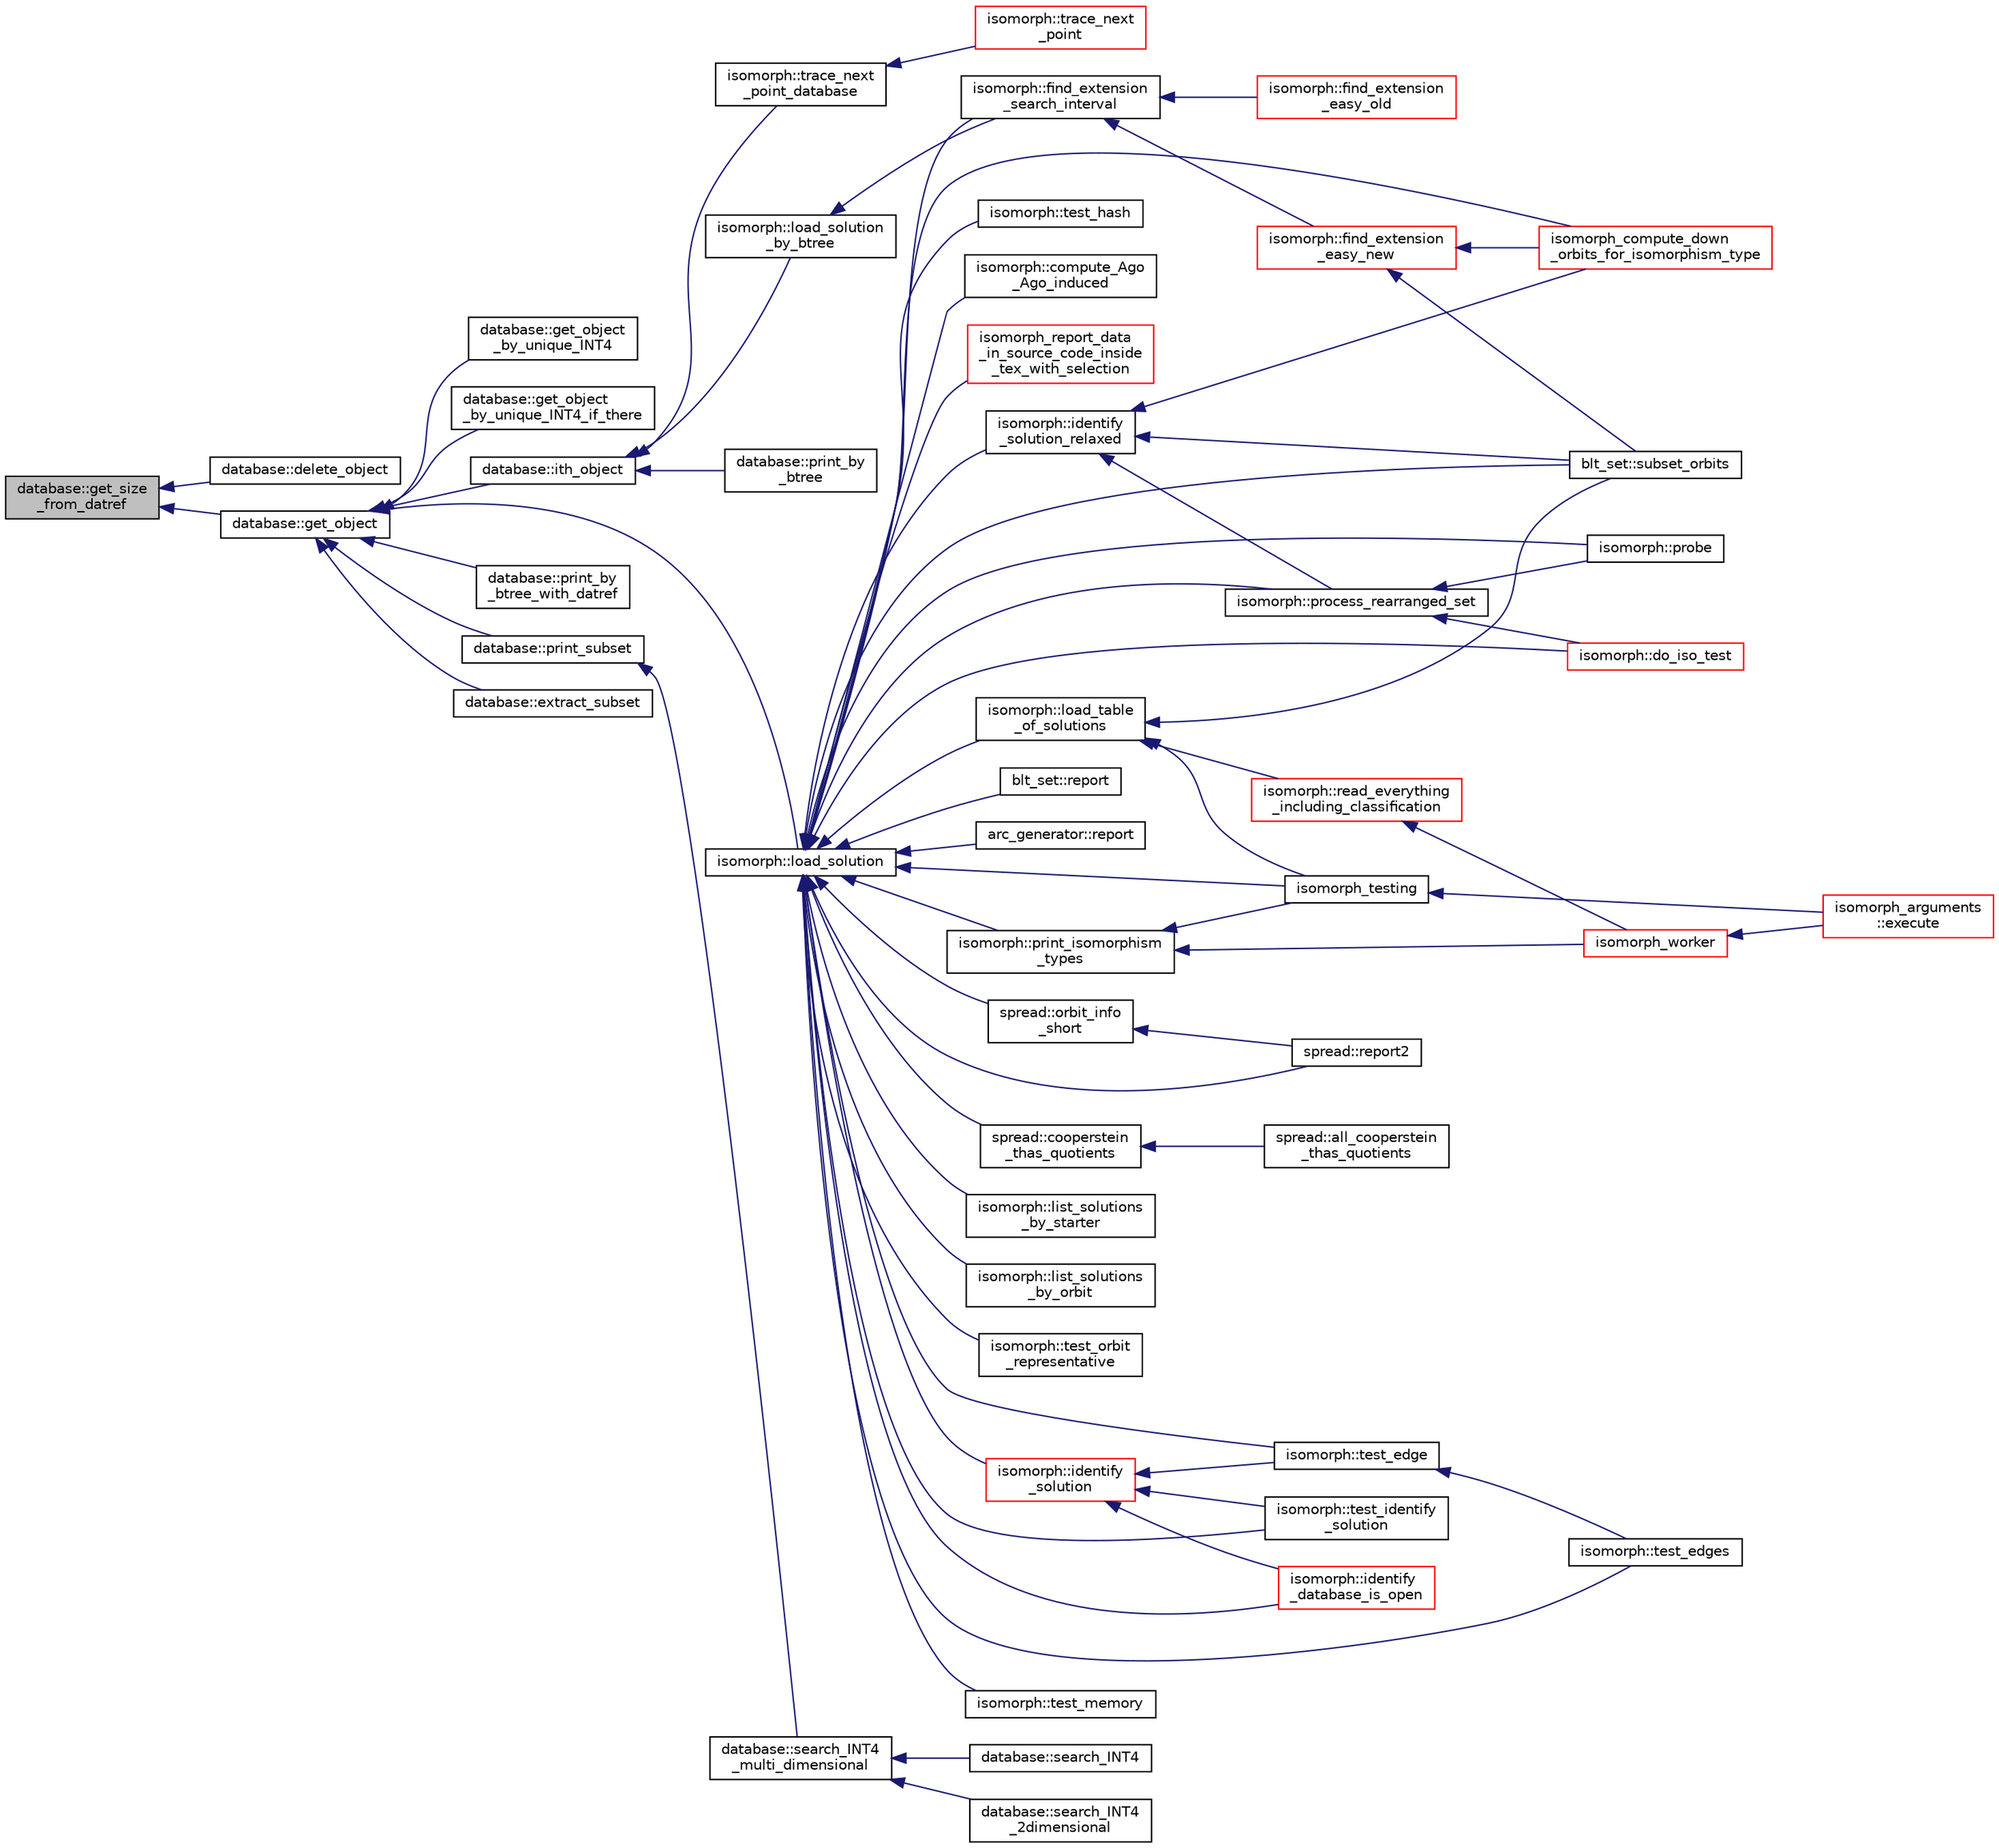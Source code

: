 digraph "database::get_size_from_datref"
{
  edge [fontname="Helvetica",fontsize="10",labelfontname="Helvetica",labelfontsize="10"];
  node [fontname="Helvetica",fontsize="10",shape=record];
  rankdir="LR";
  Node2225 [label="database::get_size\l_from_datref",height=0.2,width=0.4,color="black", fillcolor="grey75", style="filled", fontcolor="black"];
  Node2225 -> Node2226 [dir="back",color="midnightblue",fontsize="10",style="solid",fontname="Helvetica"];
  Node2226 [label="database::delete_object",height=0.2,width=0.4,color="black", fillcolor="white", style="filled",URL="$db/d72/classdatabase.html#a69f061ffa820d1926718dafad5f5513c"];
  Node2225 -> Node2227 [dir="back",color="midnightblue",fontsize="10",style="solid",fontname="Helvetica"];
  Node2227 [label="database::get_object",height=0.2,width=0.4,color="black", fillcolor="white", style="filled",URL="$db/d72/classdatabase.html#a2f58ec1301addabc2fb6544038e108c6"];
  Node2227 -> Node2228 [dir="back",color="midnightblue",fontsize="10",style="solid",fontname="Helvetica"];
  Node2228 [label="database::get_object\l_by_unique_INT4",height=0.2,width=0.4,color="black", fillcolor="white", style="filled",URL="$db/d72/classdatabase.html#ab93d6176bca88b2eb9356566a25ef6be"];
  Node2227 -> Node2229 [dir="back",color="midnightblue",fontsize="10",style="solid",fontname="Helvetica"];
  Node2229 [label="database::get_object\l_by_unique_INT4_if_there",height=0.2,width=0.4,color="black", fillcolor="white", style="filled",URL="$db/d72/classdatabase.html#a0d275df405adfb8ccfb78423cd722f4b"];
  Node2227 -> Node2230 [dir="back",color="midnightblue",fontsize="10",style="solid",fontname="Helvetica"];
  Node2230 [label="database::ith_object",height=0.2,width=0.4,color="black", fillcolor="white", style="filled",URL="$db/d72/classdatabase.html#a1516bb38a4c846172354291271700d07"];
  Node2230 -> Node2231 [dir="back",color="midnightblue",fontsize="10",style="solid",fontname="Helvetica"];
  Node2231 [label="database::print_by\l_btree",height=0.2,width=0.4,color="black", fillcolor="white", style="filled",URL="$db/d72/classdatabase.html#ac45ae44f2a861557ced6e5ab7c146717"];
  Node2230 -> Node2232 [dir="back",color="midnightblue",fontsize="10",style="solid",fontname="Helvetica"];
  Node2232 [label="isomorph::load_solution\l_by_btree",height=0.2,width=0.4,color="black", fillcolor="white", style="filled",URL="$d3/d5f/classisomorph.html#a7e1d9b879292c9f8c6a83c03073826f3"];
  Node2232 -> Node2233 [dir="back",color="midnightblue",fontsize="10",style="solid",fontname="Helvetica"];
  Node2233 [label="isomorph::find_extension\l_search_interval",height=0.2,width=0.4,color="black", fillcolor="white", style="filled",URL="$d3/d5f/classisomorph.html#af2d3de77d6df176083f2af2e1108ccb4"];
  Node2233 -> Node2234 [dir="back",color="midnightblue",fontsize="10",style="solid",fontname="Helvetica"];
  Node2234 [label="isomorph::find_extension\l_easy_old",height=0.2,width=0.4,color="red", fillcolor="white", style="filled",URL="$d3/d5f/classisomorph.html#ac527cea5328b515e3194c998217ea0bf"];
  Node2233 -> Node2258 [dir="back",color="midnightblue",fontsize="10",style="solid",fontname="Helvetica"];
  Node2258 [label="isomorph::find_extension\l_easy_new",height=0.2,width=0.4,color="red", fillcolor="white", style="filled",URL="$d3/d5f/classisomorph.html#a239dde6a8264198fc3f6fb2e15cd882d"];
  Node2258 -> Node2237 [dir="back",color="midnightblue",fontsize="10",style="solid",fontname="Helvetica"];
  Node2237 [label="blt_set::subset_orbits",height=0.2,width=0.4,color="black", fillcolor="white", style="filled",URL="$d1/d3d/classblt__set.html#af8f79fc4346244acfa0e2c2d23c36993"];
  Node2258 -> Node2238 [dir="back",color="midnightblue",fontsize="10",style="solid",fontname="Helvetica"];
  Node2238 [label="isomorph_compute_down\l_orbits_for_isomorphism_type",height=0.2,width=0.4,color="red", fillcolor="white", style="filled",URL="$d4/d7e/isomorph__global_8_c.html#a13519b3a5d3b5ceb26b4bec6736b0086"];
  Node2230 -> Node2259 [dir="back",color="midnightblue",fontsize="10",style="solid",fontname="Helvetica"];
  Node2259 [label="isomorph::trace_next\l_point_database",height=0.2,width=0.4,color="black", fillcolor="white", style="filled",URL="$d3/d5f/classisomorph.html#a45b142052e2877d9dcaa9f805a95f18f"];
  Node2259 -> Node2260 [dir="back",color="midnightblue",fontsize="10",style="solid",fontname="Helvetica"];
  Node2260 [label="isomorph::trace_next\l_point",height=0.2,width=0.4,color="red", fillcolor="white", style="filled",URL="$d3/d5f/classisomorph.html#abbd0155495f572d2ba628955275cc7da"];
  Node2227 -> Node2266 [dir="back",color="midnightblue",fontsize="10",style="solid",fontname="Helvetica"];
  Node2266 [label="database::print_by\l_btree_with_datref",height=0.2,width=0.4,color="black", fillcolor="white", style="filled",URL="$db/d72/classdatabase.html#af84030a29b31944d6763974ac4f774b5"];
  Node2227 -> Node2267 [dir="back",color="midnightblue",fontsize="10",style="solid",fontname="Helvetica"];
  Node2267 [label="database::print_subset",height=0.2,width=0.4,color="black", fillcolor="white", style="filled",URL="$db/d72/classdatabase.html#a8b454f5428b3f00a2de497f21d73f3fa"];
  Node2267 -> Node2268 [dir="back",color="midnightblue",fontsize="10",style="solid",fontname="Helvetica"];
  Node2268 [label="database::search_INT4\l_multi_dimensional",height=0.2,width=0.4,color="black", fillcolor="white", style="filled",URL="$db/d72/classdatabase.html#a43a31b0e56d1401185a452a6686666aa"];
  Node2268 -> Node2269 [dir="back",color="midnightblue",fontsize="10",style="solid",fontname="Helvetica"];
  Node2269 [label="database::search_INT4",height=0.2,width=0.4,color="black", fillcolor="white", style="filled",URL="$db/d72/classdatabase.html#aeda62e67888923cd968674ec2ed08007"];
  Node2268 -> Node2270 [dir="back",color="midnightblue",fontsize="10",style="solid",fontname="Helvetica"];
  Node2270 [label="database::search_INT4\l_2dimensional",height=0.2,width=0.4,color="black", fillcolor="white", style="filled",URL="$db/d72/classdatabase.html#a10e70413e55aca54a2fe1b02066e3947"];
  Node2227 -> Node2271 [dir="back",color="midnightblue",fontsize="10",style="solid",fontname="Helvetica"];
  Node2271 [label="database::extract_subset",height=0.2,width=0.4,color="black", fillcolor="white", style="filled",URL="$db/d72/classdatabase.html#abeb9113b3b9f544afe25bd16fd69662d"];
  Node2227 -> Node2272 [dir="back",color="midnightblue",fontsize="10",style="solid",fontname="Helvetica"];
  Node2272 [label="isomorph::load_solution",height=0.2,width=0.4,color="black", fillcolor="white", style="filled",URL="$d3/d5f/classisomorph.html#a18df8e5d8ba2c2fe7c6d59a2d42768a5"];
  Node2272 -> Node2273 [dir="back",color="midnightblue",fontsize="10",style="solid",fontname="Helvetica"];
  Node2273 [label="blt_set::report",height=0.2,width=0.4,color="black", fillcolor="white", style="filled",URL="$d1/d3d/classblt__set.html#a6b19f88bd2b92ebfba7e7c362eb9065c"];
  Node2272 -> Node2237 [dir="back",color="midnightblue",fontsize="10",style="solid",fontname="Helvetica"];
  Node2272 -> Node2274 [dir="back",color="midnightblue",fontsize="10",style="solid",fontname="Helvetica"];
  Node2274 [label="arc_generator::report",height=0.2,width=0.4,color="black", fillcolor="white", style="filled",URL="$d4/d21/classarc__generator.html#a650f715bb3eec8fd1057e07e5b384f9a"];
  Node2272 -> Node2275 [dir="back",color="midnightblue",fontsize="10",style="solid",fontname="Helvetica"];
  Node2275 [label="spread::report2",height=0.2,width=0.4,color="black", fillcolor="white", style="filled",URL="$da/dc1/classspread.html#a543a79e4e7306af291584f53dacbfdd8"];
  Node2272 -> Node2276 [dir="back",color="midnightblue",fontsize="10",style="solid",fontname="Helvetica"];
  Node2276 [label="spread::cooperstein\l_thas_quotients",height=0.2,width=0.4,color="black", fillcolor="white", style="filled",URL="$da/dc1/classspread.html#abba98e1f22f9a1a00823774307f29bef"];
  Node2276 -> Node2277 [dir="back",color="midnightblue",fontsize="10",style="solid",fontname="Helvetica"];
  Node2277 [label="spread::all_cooperstein\l_thas_quotients",height=0.2,width=0.4,color="black", fillcolor="white", style="filled",URL="$da/dc1/classspread.html#a83ae27050bb13feeb7e897c0f9f06b21"];
  Node2272 -> Node2278 [dir="back",color="midnightblue",fontsize="10",style="solid",fontname="Helvetica"];
  Node2278 [label="spread::orbit_info\l_short",height=0.2,width=0.4,color="black", fillcolor="white", style="filled",URL="$da/dc1/classspread.html#a24795f879a815d7e4480a72395711aef"];
  Node2278 -> Node2275 [dir="back",color="midnightblue",fontsize="10",style="solid",fontname="Helvetica"];
  Node2272 -> Node2279 [dir="back",color="midnightblue",fontsize="10",style="solid",fontname="Helvetica"];
  Node2279 [label="isomorph::load_table\l_of_solutions",height=0.2,width=0.4,color="black", fillcolor="white", style="filled",URL="$d3/d5f/classisomorph.html#a21ab5aba74a200b9abf041dc5206821a"];
  Node2279 -> Node2237 [dir="back",color="midnightblue",fontsize="10",style="solid",fontname="Helvetica"];
  Node2279 -> Node2280 [dir="back",color="midnightblue",fontsize="10",style="solid",fontname="Helvetica"];
  Node2280 [label="isomorph::read_everything\l_including_classification",height=0.2,width=0.4,color="red", fillcolor="white", style="filled",URL="$d3/d5f/classisomorph.html#aa6a56e4522d3133a6ea65c9ac6de3924"];
  Node2280 -> Node2282 [dir="back",color="midnightblue",fontsize="10",style="solid",fontname="Helvetica"];
  Node2282 [label="isomorph_worker",height=0.2,width=0.4,color="red", fillcolor="white", style="filled",URL="$d4/d7e/isomorph__global_8_c.html#ace3bb6ec719b02a35534309d4d3fe99a"];
  Node2282 -> Node2241 [dir="back",color="midnightblue",fontsize="10",style="solid",fontname="Helvetica"];
  Node2241 [label="isomorph_arguments\l::execute",height=0.2,width=0.4,color="red", fillcolor="white", style="filled",URL="$d5/de4/classisomorph__arguments.html#aa85e472d14906abdd5672dc66027583e"];
  Node2279 -> Node2248 [dir="back",color="midnightblue",fontsize="10",style="solid",fontname="Helvetica"];
  Node2248 [label="isomorph_testing",height=0.2,width=0.4,color="black", fillcolor="white", style="filled",URL="$d4/d7e/isomorph__global_8_c.html#a5a73cbe9f89c4727f086482ee2d238f9"];
  Node2248 -> Node2241 [dir="back",color="midnightblue",fontsize="10",style="solid",fontname="Helvetica"];
  Node2272 -> Node2283 [dir="back",color="midnightblue",fontsize="10",style="solid",fontname="Helvetica"];
  Node2283 [label="isomorph::list_solutions\l_by_starter",height=0.2,width=0.4,color="black", fillcolor="white", style="filled",URL="$d3/d5f/classisomorph.html#a9c40f343f1a3e5fc177e5121bc809b06"];
  Node2272 -> Node2284 [dir="back",color="midnightblue",fontsize="10",style="solid",fontname="Helvetica"];
  Node2284 [label="isomorph::list_solutions\l_by_orbit",height=0.2,width=0.4,color="black", fillcolor="white", style="filled",URL="$d3/d5f/classisomorph.html#adefb1a89c097c284d29f92d5fc58ebfa"];
  Node2272 -> Node2285 [dir="back",color="midnightblue",fontsize="10",style="solid",fontname="Helvetica"];
  Node2285 [label="isomorph::test_orbit\l_representative",height=0.2,width=0.4,color="black", fillcolor="white", style="filled",URL="$d3/d5f/classisomorph.html#a5f165aa61a0d6b349da5a6117135f6c0"];
  Node2272 -> Node2250 [dir="back",color="midnightblue",fontsize="10",style="solid",fontname="Helvetica"];
  Node2250 [label="isomorph::test_identify\l_solution",height=0.2,width=0.4,color="black", fillcolor="white", style="filled",URL="$d3/d5f/classisomorph.html#aa2c95f309e3283179e87bbbd83bfdc7d"];
  Node2272 -> Node2286 [dir="back",color="midnightblue",fontsize="10",style="solid",fontname="Helvetica"];
  Node2286 [label="isomorph::test_memory",height=0.2,width=0.4,color="black", fillcolor="white", style="filled",URL="$d3/d5f/classisomorph.html#a27877043c77db8e85e8fa7d5c43845b0"];
  Node2272 -> Node2252 [dir="back",color="midnightblue",fontsize="10",style="solid",fontname="Helvetica"];
  Node2252 [label="isomorph::test_edges",height=0.2,width=0.4,color="black", fillcolor="white", style="filled",URL="$d3/d5f/classisomorph.html#ad23507927d8f7698073475d12b2a85bc"];
  Node2272 -> Node2251 [dir="back",color="midnightblue",fontsize="10",style="solid",fontname="Helvetica"];
  Node2251 [label="isomorph::test_edge",height=0.2,width=0.4,color="black", fillcolor="white", style="filled",URL="$d3/d5f/classisomorph.html#a591165fa287477b480f5b7081198ba46"];
  Node2251 -> Node2252 [dir="back",color="midnightblue",fontsize="10",style="solid",fontname="Helvetica"];
  Node2272 -> Node2287 [dir="back",color="midnightblue",fontsize="10",style="solid",fontname="Helvetica"];
  Node2287 [label="isomorph::test_hash",height=0.2,width=0.4,color="black", fillcolor="white", style="filled",URL="$d3/d5f/classisomorph.html#a53560280664b268a0500d26c801b1e68"];
  Node2272 -> Node2288 [dir="back",color="midnightblue",fontsize="10",style="solid",fontname="Helvetica"];
  Node2288 [label="isomorph::compute_Ago\l_Ago_induced",height=0.2,width=0.4,color="black", fillcolor="white", style="filled",URL="$d3/d5f/classisomorph.html#a102e1305518aac641a3acd171dc8668c"];
  Node2272 -> Node2233 [dir="back",color="midnightblue",fontsize="10",style="solid",fontname="Helvetica"];
  Node2272 -> Node2289 [dir="back",color="midnightblue",fontsize="10",style="solid",fontname="Helvetica"];
  Node2289 [label="isomorph::print_isomorphism\l_types",height=0.2,width=0.4,color="black", fillcolor="white", style="filled",URL="$d3/d5f/classisomorph.html#abbcd12f6434585951a5532d0b2467a00"];
  Node2289 -> Node2248 [dir="back",color="midnightblue",fontsize="10",style="solid",fontname="Helvetica"];
  Node2289 -> Node2282 [dir="back",color="midnightblue",fontsize="10",style="solid",fontname="Helvetica"];
  Node2272 -> Node2248 [dir="back",color="midnightblue",fontsize="10",style="solid",fontname="Helvetica"];
  Node2272 -> Node2238 [dir="back",color="midnightblue",fontsize="10",style="solid",fontname="Helvetica"];
  Node2272 -> Node2290 [dir="back",color="midnightblue",fontsize="10",style="solid",fontname="Helvetica"];
  Node2290 [label="isomorph_report_data\l_in_source_code_inside\l_tex_with_selection",height=0.2,width=0.4,color="red", fillcolor="white", style="filled",URL="$d4/d7e/isomorph__global_8_c.html#a6032c497e22f9a4e88bee93ec60cc8ca"];
  Node2272 -> Node2245 [dir="back",color="midnightblue",fontsize="10",style="solid",fontname="Helvetica"];
  Node2245 [label="isomorph::probe",height=0.2,width=0.4,color="black", fillcolor="white", style="filled",URL="$d3/d5f/classisomorph.html#a9cb6fed7b6ac639d886b117a1f454441"];
  Node2272 -> Node2246 [dir="back",color="midnightblue",fontsize="10",style="solid",fontname="Helvetica"];
  Node2246 [label="isomorph::do_iso_test",height=0.2,width=0.4,color="red", fillcolor="white", style="filled",URL="$d3/d5f/classisomorph.html#a51fc3bf5cc3a99282a489b2df37ee24e"];
  Node2272 -> Node2244 [dir="back",color="midnightblue",fontsize="10",style="solid",fontname="Helvetica"];
  Node2244 [label="isomorph::process_rearranged_set",height=0.2,width=0.4,color="black", fillcolor="white", style="filled",URL="$d3/d5f/classisomorph.html#a7767fd5f1da6dfd7f93810be99ba4ab6"];
  Node2244 -> Node2245 [dir="back",color="midnightblue",fontsize="10",style="solid",fontname="Helvetica"];
  Node2244 -> Node2246 [dir="back",color="midnightblue",fontsize="10",style="solid",fontname="Helvetica"];
  Node2272 -> Node2254 [dir="back",color="midnightblue",fontsize="10",style="solid",fontname="Helvetica"];
  Node2254 [label="isomorph::identify\l_database_is_open",height=0.2,width=0.4,color="red", fillcolor="white", style="filled",URL="$d3/d5f/classisomorph.html#a4a5d04d07ac8c2a994fa174f156dea73"];
  Node2272 -> Node2236 [dir="back",color="midnightblue",fontsize="10",style="solid",fontname="Helvetica"];
  Node2236 [label="isomorph::identify\l_solution_relaxed",height=0.2,width=0.4,color="black", fillcolor="white", style="filled",URL="$d3/d5f/classisomorph.html#a8c36c61c16700d8e570f71f84a4aabc6"];
  Node2236 -> Node2237 [dir="back",color="midnightblue",fontsize="10",style="solid",fontname="Helvetica"];
  Node2236 -> Node2238 [dir="back",color="midnightblue",fontsize="10",style="solid",fontname="Helvetica"];
  Node2236 -> Node2244 [dir="back",color="midnightblue",fontsize="10",style="solid",fontname="Helvetica"];
  Node2272 -> Node2249 [dir="back",color="midnightblue",fontsize="10",style="solid",fontname="Helvetica"];
  Node2249 [label="isomorph::identify\l_solution",height=0.2,width=0.4,color="red", fillcolor="white", style="filled",URL="$d3/d5f/classisomorph.html#abc63d2e561a6209e32c47d8486c9a67e"];
  Node2249 -> Node2250 [dir="back",color="midnightblue",fontsize="10",style="solid",fontname="Helvetica"];
  Node2249 -> Node2251 [dir="back",color="midnightblue",fontsize="10",style="solid",fontname="Helvetica"];
  Node2249 -> Node2254 [dir="back",color="midnightblue",fontsize="10",style="solid",fontname="Helvetica"];
}
